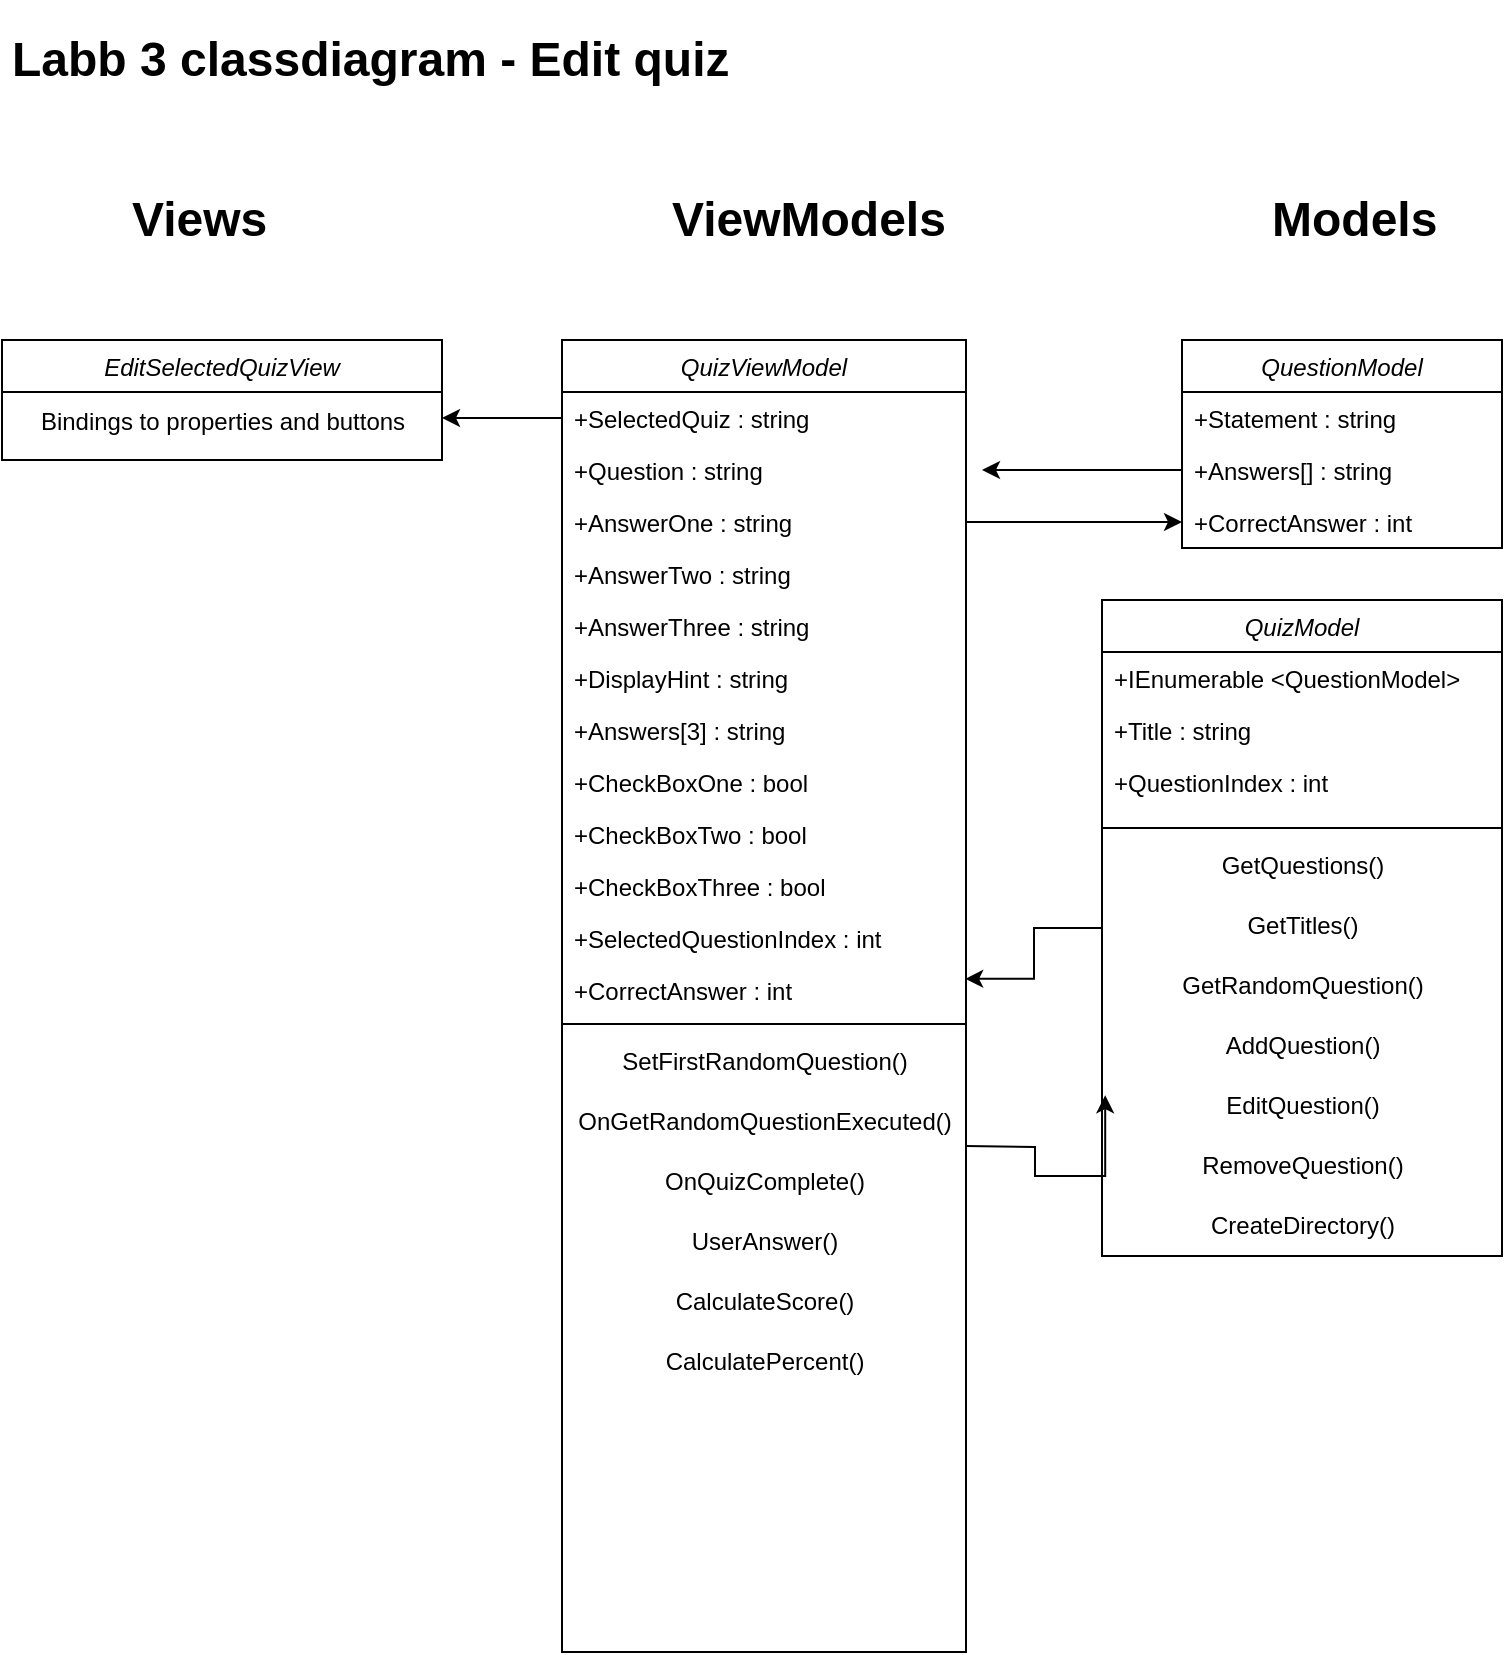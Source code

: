 <mxfile version="20.5.3" type="github">
  <diagram id="DhNW3ZDU5OMpHj-aAiog" name="Sida-1">
    <mxGraphModel dx="2012" dy="628" grid="1" gridSize="10" guides="1" tooltips="1" connect="1" arrows="1" fold="1" page="1" pageScale="1" pageWidth="827" pageHeight="1169" math="0" shadow="0">
      <root>
        <mxCell id="0" />
        <mxCell id="1" parent="0" />
        <mxCell id="OxlaOnjNK_rqQnQoQexc-1" value="QuestionModel" style="swimlane;fontStyle=2;align=center;verticalAlign=top;childLayout=stackLayout;horizontal=1;startSize=26;horizontalStack=0;resizeParent=1;resizeLast=0;collapsible=1;marginBottom=0;rounded=0;shadow=0;strokeWidth=1;" vertex="1" parent="1">
          <mxGeometry x="-210" y="190" width="160" height="104" as="geometry">
            <mxRectangle x="230" y="140" width="160" height="26" as="alternateBounds" />
          </mxGeometry>
        </mxCell>
        <mxCell id="OxlaOnjNK_rqQnQoQexc-2" value="+Statement : string" style="text;align=left;verticalAlign=top;spacingLeft=4;spacingRight=4;overflow=hidden;rotatable=0;points=[[0,0.5],[1,0.5]];portConstraint=eastwest;" vertex="1" parent="OxlaOnjNK_rqQnQoQexc-1">
          <mxGeometry y="26" width="160" height="26" as="geometry" />
        </mxCell>
        <mxCell id="OxlaOnjNK_rqQnQoQexc-3" value="+Answers[] : string" style="text;align=left;verticalAlign=top;spacingLeft=4;spacingRight=4;overflow=hidden;rotatable=0;points=[[0,0.5],[1,0.5]];portConstraint=eastwest;rounded=0;shadow=0;html=0;" vertex="1" parent="OxlaOnjNK_rqQnQoQexc-1">
          <mxGeometry y="52" width="160" height="26" as="geometry" />
        </mxCell>
        <mxCell id="OxlaOnjNK_rqQnQoQexc-4" value="+CorrectAnswer : int" style="text;align=left;verticalAlign=top;spacingLeft=4;spacingRight=4;overflow=hidden;rotatable=0;points=[[0,0.5],[1,0.5]];portConstraint=eastwest;rounded=0;shadow=0;html=0;" vertex="1" parent="OxlaOnjNK_rqQnQoQexc-1">
          <mxGeometry y="78" width="160" height="26" as="geometry" />
        </mxCell>
        <mxCell id="OxlaOnjNK_rqQnQoQexc-5" value="&lt;h1&gt;Labb 3 classdiagram - Edit quiz&lt;/h1&gt;" style="text;html=1;strokeColor=none;fillColor=none;spacing=5;spacingTop=-20;whiteSpace=wrap;overflow=hidden;rounded=0;" vertex="1" parent="1">
          <mxGeometry x="-800" y="30" width="650" height="50" as="geometry" />
        </mxCell>
        <mxCell id="OxlaOnjNK_rqQnQoQexc-6" value="&lt;h1&gt;Views&lt;/h1&gt;" style="text;html=1;strokeColor=none;fillColor=none;spacing=5;spacingTop=-20;whiteSpace=wrap;overflow=hidden;rounded=0;" vertex="1" parent="1">
          <mxGeometry x="-740" y="110" width="100" height="40" as="geometry" />
        </mxCell>
        <mxCell id="OxlaOnjNK_rqQnQoQexc-7" value="&lt;h1&gt;ViewModels&lt;/h1&gt;" style="text;html=1;strokeColor=none;fillColor=none;spacing=5;spacingTop=-20;whiteSpace=wrap;overflow=hidden;rounded=0;" vertex="1" parent="1">
          <mxGeometry x="-470" y="110" width="210" height="40" as="geometry" />
        </mxCell>
        <mxCell id="OxlaOnjNK_rqQnQoQexc-8" value="&lt;h1&gt;Models&lt;/h1&gt;" style="text;html=1;strokeColor=none;fillColor=none;spacing=5;spacingTop=-20;whiteSpace=wrap;overflow=hidden;rounded=0;" vertex="1" parent="1">
          <mxGeometry x="-170" y="110" width="100" height="40" as="geometry" />
        </mxCell>
        <mxCell id="OxlaOnjNK_rqQnQoQexc-9" style="edgeStyle=orthogonalEdgeStyle;rounded=0;orthogonalLoop=1;jettySize=auto;html=1;entryX=0.998;entryY=0.286;entryDx=0;entryDy=0;entryPerimeter=0;" edge="1" parent="1" source="OxlaOnjNK_rqQnQoQexc-10" target="OxlaOnjNK_rqQnQoQexc-33">
          <mxGeometry relative="1" as="geometry" />
        </mxCell>
        <mxCell id="OxlaOnjNK_rqQnQoQexc-10" value="QuizModel" style="swimlane;fontStyle=2;align=center;verticalAlign=top;childLayout=stackLayout;horizontal=1;startSize=26;horizontalStack=0;resizeParent=1;resizeLast=0;collapsible=1;marginBottom=0;rounded=0;shadow=0;strokeWidth=1;" vertex="1" parent="1">
          <mxGeometry x="-250" y="320" width="200" height="328" as="geometry">
            <mxRectangle x="230" y="140" width="160" height="26" as="alternateBounds" />
          </mxGeometry>
        </mxCell>
        <mxCell id="OxlaOnjNK_rqQnQoQexc-11" value="+IEnumerable &lt;QuestionModel&gt;" style="text;align=left;verticalAlign=top;spacingLeft=4;spacingRight=4;overflow=hidden;rotatable=0;points=[[0,0.5],[1,0.5]];portConstraint=eastwest;" vertex="1" parent="OxlaOnjNK_rqQnQoQexc-10">
          <mxGeometry y="26" width="200" height="26" as="geometry" />
        </mxCell>
        <mxCell id="OxlaOnjNK_rqQnQoQexc-12" value="+Title : string" style="text;align=left;verticalAlign=top;spacingLeft=4;spacingRight=4;overflow=hidden;rotatable=0;points=[[0,0.5],[1,0.5]];portConstraint=eastwest;rounded=0;shadow=0;html=0;" vertex="1" parent="OxlaOnjNK_rqQnQoQexc-10">
          <mxGeometry y="52" width="200" height="26" as="geometry" />
        </mxCell>
        <mxCell id="OxlaOnjNK_rqQnQoQexc-13" value="+QuestionIndex : int" style="text;align=left;verticalAlign=top;spacingLeft=4;spacingRight=4;overflow=hidden;rotatable=0;points=[[0,0.5],[1,0.5]];portConstraint=eastwest;rounded=0;shadow=0;html=0;" vertex="1" parent="OxlaOnjNK_rqQnQoQexc-10">
          <mxGeometry y="78" width="200" height="32" as="geometry" />
        </mxCell>
        <mxCell id="OxlaOnjNK_rqQnQoQexc-14" value="" style="line;strokeWidth=1;fillColor=none;align=left;verticalAlign=middle;spacingTop=-1;spacingLeft=3;spacingRight=3;rotatable=0;labelPosition=right;points=[];portConstraint=eastwest;strokeColor=inherit;" vertex="1" parent="OxlaOnjNK_rqQnQoQexc-10">
          <mxGeometry y="110" width="200" height="8" as="geometry" />
        </mxCell>
        <mxCell id="OxlaOnjNK_rqQnQoQexc-15" value="GetQuestions()" style="text;html=1;align=center;verticalAlign=middle;resizable=0;points=[];autosize=1;strokeColor=none;fillColor=none;" vertex="1" parent="OxlaOnjNK_rqQnQoQexc-10">
          <mxGeometry y="118" width="200" height="30" as="geometry" />
        </mxCell>
        <mxCell id="OxlaOnjNK_rqQnQoQexc-16" value="GetTitles()" style="text;html=1;align=center;verticalAlign=middle;resizable=0;points=[];autosize=1;strokeColor=none;fillColor=none;" vertex="1" parent="OxlaOnjNK_rqQnQoQexc-10">
          <mxGeometry y="148" width="200" height="30" as="geometry" />
        </mxCell>
        <mxCell id="OxlaOnjNK_rqQnQoQexc-17" value="GetRandomQuestion()" style="text;html=1;align=center;verticalAlign=middle;resizable=0;points=[];autosize=1;strokeColor=none;fillColor=none;" vertex="1" parent="OxlaOnjNK_rqQnQoQexc-10">
          <mxGeometry y="178" width="200" height="30" as="geometry" />
        </mxCell>
        <mxCell id="OxlaOnjNK_rqQnQoQexc-18" value="AddQuestion()" style="text;html=1;align=center;verticalAlign=middle;resizable=0;points=[];autosize=1;strokeColor=none;fillColor=none;" vertex="1" parent="OxlaOnjNK_rqQnQoQexc-10">
          <mxGeometry y="208" width="200" height="30" as="geometry" />
        </mxCell>
        <mxCell id="OxlaOnjNK_rqQnQoQexc-19" value="EditQuestion()" style="text;html=1;align=center;verticalAlign=middle;resizable=0;points=[];autosize=1;strokeColor=none;fillColor=none;" vertex="1" parent="OxlaOnjNK_rqQnQoQexc-10">
          <mxGeometry y="238" width="200" height="30" as="geometry" />
        </mxCell>
        <mxCell id="OxlaOnjNK_rqQnQoQexc-20" value="RemoveQuestion()" style="text;html=1;align=center;verticalAlign=middle;resizable=0;points=[];autosize=1;strokeColor=none;fillColor=none;" vertex="1" parent="OxlaOnjNK_rqQnQoQexc-10">
          <mxGeometry y="268" width="200" height="30" as="geometry" />
        </mxCell>
        <mxCell id="OxlaOnjNK_rqQnQoQexc-21" value="CreateDirectory()" style="text;html=1;align=center;verticalAlign=middle;resizable=0;points=[];autosize=1;strokeColor=none;fillColor=none;" vertex="1" parent="OxlaOnjNK_rqQnQoQexc-10">
          <mxGeometry y="298" width="200" height="30" as="geometry" />
        </mxCell>
        <mxCell id="OxlaOnjNK_rqQnQoQexc-22" value="QuizViewModel" style="swimlane;fontStyle=2;align=center;verticalAlign=top;childLayout=stackLayout;horizontal=1;startSize=26;horizontalStack=0;resizeParent=1;resizeLast=0;collapsible=1;marginBottom=0;rounded=0;shadow=0;strokeWidth=1;" vertex="1" parent="1">
          <mxGeometry x="-520" y="190" width="202" height="656" as="geometry">
            <mxRectangle x="230" y="140" width="160" height="26" as="alternateBounds" />
          </mxGeometry>
        </mxCell>
        <mxCell id="OxlaOnjNK_rqQnQoQexc-23" value="+SelectedQuiz : string" style="text;align=left;verticalAlign=top;spacingLeft=4;spacingRight=4;overflow=hidden;rotatable=0;points=[[0,0.5],[1,0.5]];portConstraint=eastwest;" vertex="1" parent="OxlaOnjNK_rqQnQoQexc-22">
          <mxGeometry y="26" width="202" height="26" as="geometry" />
        </mxCell>
        <mxCell id="OxlaOnjNK_rqQnQoQexc-24" value="+Question : string" style="text;align=left;verticalAlign=top;spacingLeft=4;spacingRight=4;overflow=hidden;rotatable=0;points=[[0,0.5],[1,0.5]];portConstraint=eastwest;rounded=0;shadow=0;html=0;" vertex="1" parent="OxlaOnjNK_rqQnQoQexc-22">
          <mxGeometry y="52" width="202" height="26" as="geometry" />
        </mxCell>
        <mxCell id="OxlaOnjNK_rqQnQoQexc-25" value="+AnswerOne : string" style="text;align=left;verticalAlign=top;spacingLeft=4;spacingRight=4;overflow=hidden;rotatable=0;points=[[0,0.5],[1,0.5]];portConstraint=eastwest;rounded=0;shadow=0;html=0;" vertex="1" parent="OxlaOnjNK_rqQnQoQexc-22">
          <mxGeometry y="78" width="202" height="26" as="geometry" />
        </mxCell>
        <mxCell id="OxlaOnjNK_rqQnQoQexc-26" value="+AnswerTwo : string" style="text;align=left;verticalAlign=top;spacingLeft=4;spacingRight=4;overflow=hidden;rotatable=0;points=[[0,0.5],[1,0.5]];portConstraint=eastwest;rounded=0;shadow=0;html=0;" vertex="1" parent="OxlaOnjNK_rqQnQoQexc-22">
          <mxGeometry y="104" width="202" height="26" as="geometry" />
        </mxCell>
        <mxCell id="OxlaOnjNK_rqQnQoQexc-27" value="+AnswerThree : string" style="text;align=left;verticalAlign=top;spacingLeft=4;spacingRight=4;overflow=hidden;rotatable=0;points=[[0,0.5],[1,0.5]];portConstraint=eastwest;rounded=0;shadow=0;html=0;" vertex="1" parent="OxlaOnjNK_rqQnQoQexc-22">
          <mxGeometry y="130" width="202" height="26" as="geometry" />
        </mxCell>
        <mxCell id="OxlaOnjNK_rqQnQoQexc-32" value="+DisplayHint : string" style="text;align=left;verticalAlign=top;spacingLeft=4;spacingRight=4;overflow=hidden;rotatable=0;points=[[0,0.5],[1,0.5]];portConstraint=eastwest;rounded=0;shadow=0;html=0;" vertex="1" parent="OxlaOnjNK_rqQnQoQexc-22">
          <mxGeometry y="156" width="202" height="26" as="geometry" />
        </mxCell>
        <mxCell id="OxlaOnjNK_rqQnQoQexc-39" value="+Answers[3] : string" style="text;align=left;verticalAlign=top;spacingLeft=4;spacingRight=4;overflow=hidden;rotatable=0;points=[[0,0.5],[1,0.5]];portConstraint=eastwest;rounded=0;shadow=0;html=0;" vertex="1" parent="OxlaOnjNK_rqQnQoQexc-22">
          <mxGeometry y="182" width="202" height="26" as="geometry" />
        </mxCell>
        <mxCell id="OxlaOnjNK_rqQnQoQexc-28" value="+CheckBoxOne : bool" style="text;align=left;verticalAlign=top;spacingLeft=4;spacingRight=4;overflow=hidden;rotatable=0;points=[[0,0.5],[1,0.5]];portConstraint=eastwest;rounded=0;shadow=0;html=0;" vertex="1" parent="OxlaOnjNK_rqQnQoQexc-22">
          <mxGeometry y="208" width="202" height="26" as="geometry" />
        </mxCell>
        <mxCell id="OxlaOnjNK_rqQnQoQexc-29" value="+CheckBoxTwo : bool" style="text;align=left;verticalAlign=top;spacingLeft=4;spacingRight=4;overflow=hidden;rotatable=0;points=[[0,0.5],[1,0.5]];portConstraint=eastwest;rounded=0;shadow=0;html=0;" vertex="1" parent="OxlaOnjNK_rqQnQoQexc-22">
          <mxGeometry y="234" width="202" height="26" as="geometry" />
        </mxCell>
        <mxCell id="OxlaOnjNK_rqQnQoQexc-30" value="+CheckBoxThree : bool" style="text;align=left;verticalAlign=top;spacingLeft=4;spacingRight=4;overflow=hidden;rotatable=0;points=[[0,0.5],[1,0.5]];portConstraint=eastwest;rounded=0;shadow=0;html=0;" vertex="1" parent="OxlaOnjNK_rqQnQoQexc-22">
          <mxGeometry y="260" width="202" height="26" as="geometry" />
        </mxCell>
        <mxCell id="OxlaOnjNK_rqQnQoQexc-37" value="+SelectedQuestionIndex : int" style="text;align=left;verticalAlign=top;spacingLeft=4;spacingRight=4;overflow=hidden;rotatable=0;points=[[0,0.5],[1,0.5]];portConstraint=eastwest;rounded=0;shadow=0;html=0;" vertex="1" parent="OxlaOnjNK_rqQnQoQexc-22">
          <mxGeometry y="286" width="202" height="26" as="geometry" />
        </mxCell>
        <mxCell id="OxlaOnjNK_rqQnQoQexc-33" value="+CorrectAnswer : int" style="text;align=left;verticalAlign=top;spacingLeft=4;spacingRight=4;overflow=hidden;rotatable=0;points=[[0,0.5],[1,0.5]];portConstraint=eastwest;rounded=0;shadow=0;html=0;" vertex="1" parent="OxlaOnjNK_rqQnQoQexc-22">
          <mxGeometry y="312" width="202" height="26" as="geometry" />
        </mxCell>
        <mxCell id="OxlaOnjNK_rqQnQoQexc-40" value="" style="line;strokeWidth=1;fillColor=none;align=left;verticalAlign=middle;spacingTop=-1;spacingLeft=3;spacingRight=3;rotatable=0;labelPosition=right;points=[];portConstraint=eastwest;strokeColor=inherit;" vertex="1" parent="OxlaOnjNK_rqQnQoQexc-22">
          <mxGeometry y="338" width="202" height="8" as="geometry" />
        </mxCell>
        <mxCell id="OxlaOnjNK_rqQnQoQexc-41" value="SetFirstRandomQuestion()" style="text;html=1;align=center;verticalAlign=middle;resizable=0;points=[];autosize=1;strokeColor=none;fillColor=none;" vertex="1" parent="OxlaOnjNK_rqQnQoQexc-22">
          <mxGeometry y="346" width="202" height="30" as="geometry" />
        </mxCell>
        <mxCell id="OxlaOnjNK_rqQnQoQexc-42" value="OnGetRandomQuestionExecuted()" style="text;html=1;align=center;verticalAlign=middle;resizable=0;points=[];autosize=1;strokeColor=none;fillColor=none;" vertex="1" parent="OxlaOnjNK_rqQnQoQexc-22">
          <mxGeometry y="376" width="202" height="30" as="geometry" />
        </mxCell>
        <mxCell id="OxlaOnjNK_rqQnQoQexc-43" value="OnQuizComplete()" style="text;html=1;align=center;verticalAlign=middle;resizable=0;points=[];autosize=1;strokeColor=none;fillColor=none;" vertex="1" parent="OxlaOnjNK_rqQnQoQexc-22">
          <mxGeometry y="406" width="202" height="30" as="geometry" />
        </mxCell>
        <mxCell id="OxlaOnjNK_rqQnQoQexc-44" value="UserAnswer()" style="text;html=1;align=center;verticalAlign=middle;resizable=0;points=[];autosize=1;strokeColor=none;fillColor=none;" vertex="1" parent="OxlaOnjNK_rqQnQoQexc-22">
          <mxGeometry y="436" width="202" height="30" as="geometry" />
        </mxCell>
        <mxCell id="OxlaOnjNK_rqQnQoQexc-45" value="CalculateScore()" style="text;html=1;align=center;verticalAlign=middle;resizable=0;points=[];autosize=1;strokeColor=none;fillColor=none;" vertex="1" parent="OxlaOnjNK_rqQnQoQexc-22">
          <mxGeometry y="466" width="202" height="30" as="geometry" />
        </mxCell>
        <mxCell id="OxlaOnjNK_rqQnQoQexc-46" value="CalculatePercent()" style="text;html=1;align=center;verticalAlign=middle;resizable=0;points=[];autosize=1;strokeColor=none;fillColor=none;" vertex="1" parent="OxlaOnjNK_rqQnQoQexc-22">
          <mxGeometry y="496" width="202" height="30" as="geometry" />
        </mxCell>
        <mxCell id="OxlaOnjNK_rqQnQoQexc-47" style="edgeStyle=orthogonalEdgeStyle;rounded=0;orthogonalLoop=1;jettySize=auto;html=1;entryX=0;entryY=0.5;entryDx=0;entryDy=0;" edge="1" parent="1" source="OxlaOnjNK_rqQnQoQexc-25" target="OxlaOnjNK_rqQnQoQexc-4">
          <mxGeometry relative="1" as="geometry" />
        </mxCell>
        <mxCell id="OxlaOnjNK_rqQnQoQexc-48" value="EditSelectedQuizView" style="swimlane;fontStyle=2;align=center;verticalAlign=top;childLayout=stackLayout;horizontal=1;startSize=26;horizontalStack=0;resizeParent=1;resizeLast=0;collapsible=1;marginBottom=0;rounded=0;shadow=0;strokeWidth=1;" vertex="1" parent="1">
          <mxGeometry x="-800" y="190" width="220" height="60" as="geometry">
            <mxRectangle x="230" y="140" width="160" height="26" as="alternateBounds" />
          </mxGeometry>
        </mxCell>
        <mxCell id="OxlaOnjNK_rqQnQoQexc-49" value="Bindings to properties and buttons" style="text;html=1;align=center;verticalAlign=middle;resizable=0;points=[];autosize=1;strokeColor=none;fillColor=none;" vertex="1" parent="OxlaOnjNK_rqQnQoQexc-48">
          <mxGeometry y="26" width="220" height="30" as="geometry" />
        </mxCell>
        <mxCell id="OxlaOnjNK_rqQnQoQexc-50" style="edgeStyle=orthogonalEdgeStyle;rounded=0;orthogonalLoop=1;jettySize=auto;html=1;entryX=1;entryY=0.5;entryDx=0;entryDy=0;" edge="1" parent="1" source="OxlaOnjNK_rqQnQoQexc-23">
          <mxGeometry relative="1" as="geometry">
            <mxPoint x="-580" y="229" as="targetPoint" />
          </mxGeometry>
        </mxCell>
        <mxCell id="OxlaOnjNK_rqQnQoQexc-51" style="edgeStyle=orthogonalEdgeStyle;rounded=0;orthogonalLoop=1;jettySize=auto;html=1;entryX=0.008;entryY=0.32;entryDx=0;entryDy=0;entryPerimeter=0;" edge="1" parent="1" target="OxlaOnjNK_rqQnQoQexc-19">
          <mxGeometry relative="1" as="geometry">
            <mxPoint x="-318.0" y="593" as="sourcePoint" />
          </mxGeometry>
        </mxCell>
        <mxCell id="OxlaOnjNK_rqQnQoQexc-52" style="edgeStyle=orthogonalEdgeStyle;rounded=0;orthogonalLoop=1;jettySize=auto;html=1;" edge="1" parent="1" source="OxlaOnjNK_rqQnQoQexc-3">
          <mxGeometry relative="1" as="geometry">
            <mxPoint x="-310" y="255.0" as="targetPoint" />
          </mxGeometry>
        </mxCell>
      </root>
    </mxGraphModel>
  </diagram>
</mxfile>
